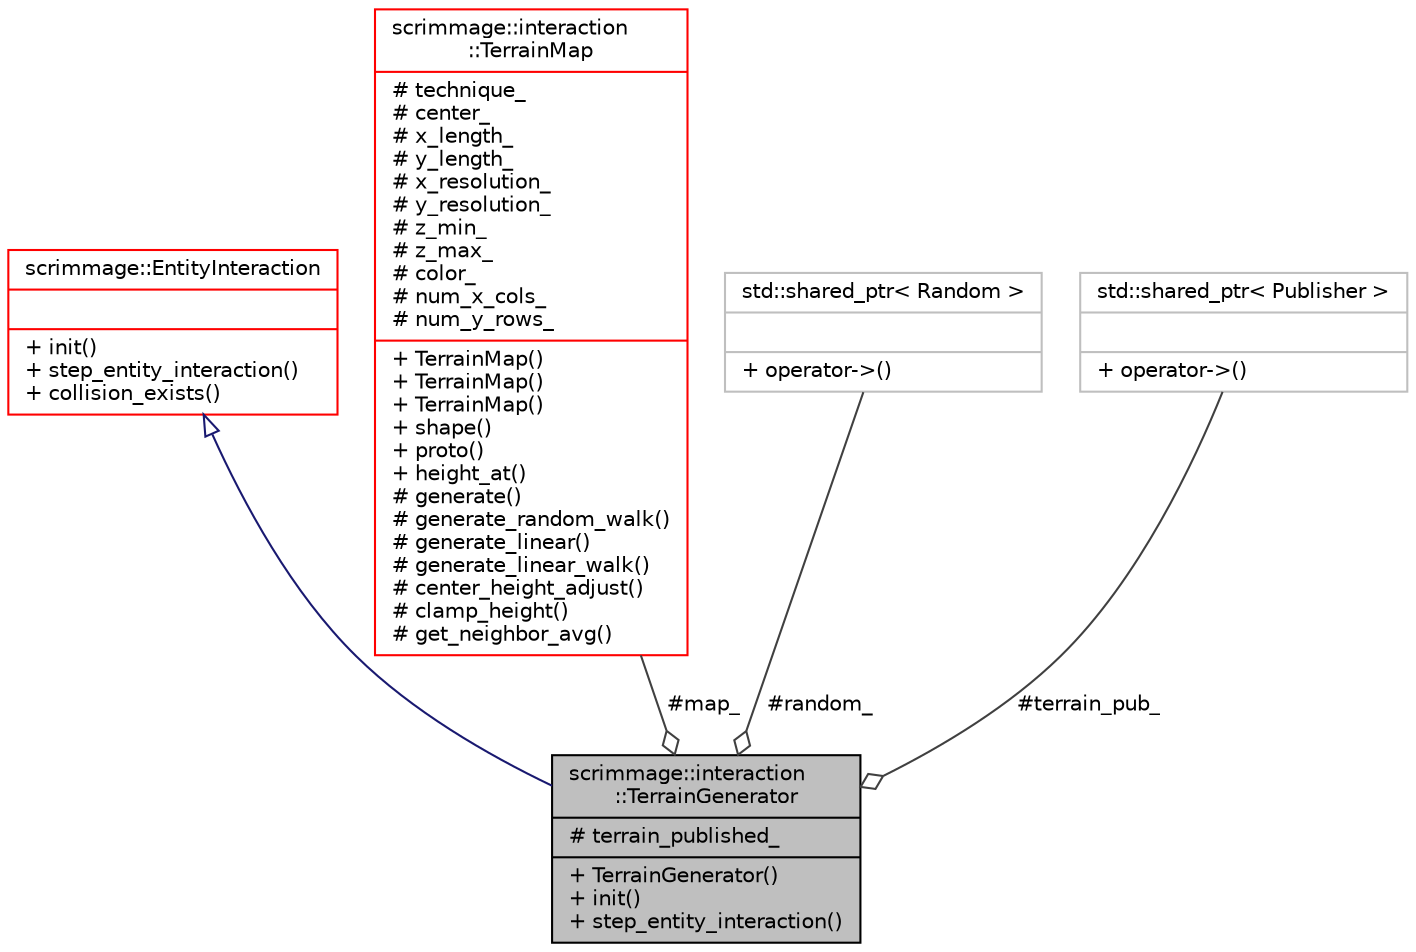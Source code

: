 digraph "scrimmage::interaction::TerrainGenerator"
{
 // LATEX_PDF_SIZE
  edge [fontname="Helvetica",fontsize="10",labelfontname="Helvetica",labelfontsize="10"];
  node [fontname="Helvetica",fontsize="10",shape=record];
  Node1 [label="{scrimmage::interaction\l::TerrainGenerator\n|# terrain_published_\l|+ TerrainGenerator()\l+ init()\l+ step_entity_interaction()\l}",height=0.2,width=0.4,color="black", fillcolor="grey75", style="filled", fontcolor="black",tooltip=" "];
  Node2 -> Node1 [dir="back",color="midnightblue",fontsize="10",style="solid",arrowtail="onormal",fontname="Helvetica"];
  Node2 [label="{scrimmage::EntityInteraction\n||+ init()\l+ step_entity_interaction()\l+ collision_exists()\l}",height=0.2,width=0.4,color="red", fillcolor="white", style="filled",URL="$classscrimmage_1_1EntityInteraction.html",tooltip=" "];
  Node93 -> Node1 [color="grey25",fontsize="10",style="solid",label=" #map_" ,arrowhead="odiamond",fontname="Helvetica"];
  Node93 [label="{scrimmage::interaction\l::TerrainMap\n|# technique_\l# center_\l# x_length_\l# y_length_\l# x_resolution_\l# y_resolution_\l# z_min_\l# z_max_\l# color_\l# num_x_cols_\l# num_y_rows_\l|+ TerrainMap()\l+ TerrainMap()\l+ TerrainMap()\l+ shape()\l+ proto()\l+ height_at()\l# generate()\l# generate_random_walk()\l# generate_linear()\l# generate_linear_walk()\l# center_height_adjust()\l# clamp_height()\l# get_neighbor_avg()\l}",height=0.2,width=0.4,color="red", fillcolor="white", style="filled",URL="$classscrimmage_1_1interaction_1_1TerrainMap.html",tooltip=" "];
  Node85 -> Node1 [color="grey25",fontsize="10",style="solid",label=" #random_" ,arrowhead="odiamond",fontname="Helvetica"];
  Node85 [label="{std::shared_ptr\< Random \>\n||+ operator-\>()\l}",height=0.2,width=0.4,color="grey75", fillcolor="white", style="filled",tooltip=" "];
  Node96 -> Node1 [color="grey25",fontsize="10",style="solid",label=" #terrain_pub_" ,arrowhead="odiamond",fontname="Helvetica"];
  Node96 [label="{std::shared_ptr\< Publisher \>\n||+ operator-\>()\l}",height=0.2,width=0.4,color="grey75", fillcolor="white", style="filled",tooltip=" "];
}
